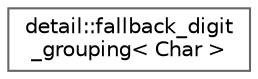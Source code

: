 digraph "类继承关系图"
{
 // LATEX_PDF_SIZE
  bgcolor="transparent";
  edge [fontname=Helvetica,fontsize=10,labelfontname=Helvetica,labelfontsize=10];
  node [fontname=Helvetica,fontsize=10,shape=box,height=0.2,width=0.4];
  rankdir="LR";
  Node0 [id="Node000000",label="detail::fallback_digit\l_grouping\< Char \>",height=0.2,width=0.4,color="grey40", fillcolor="white", style="filled",URL="$classdetail_1_1fallback__digit__grouping.html",tooltip=" "];
}
